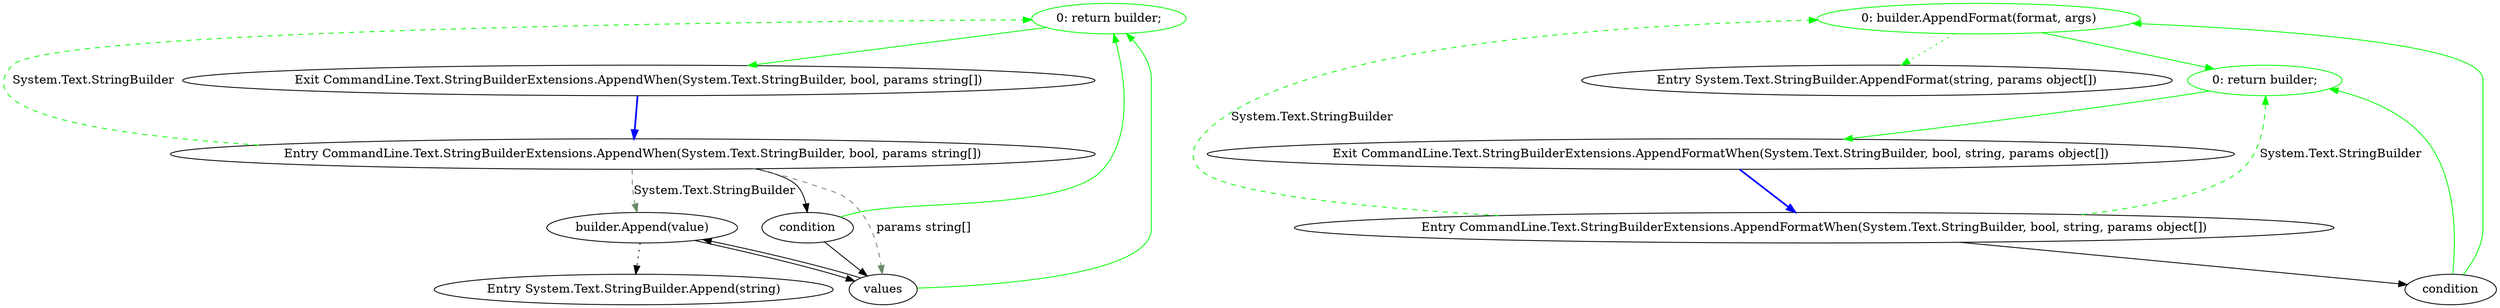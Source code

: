digraph  {
d4 [cluster="CommandLine.Text.StringBuilderExtensions.AppendWhen(System.Text.StringBuilder, bool, params string[])", color=green, community=0, label="0: return builder;", span="18-18"];
d0 [cluster="CommandLine.Text.StringBuilderExtensions.AppendWhen(System.Text.StringBuilder, bool, params string[])", label="Entry CommandLine.Text.StringBuilderExtensions.AppendWhen(System.Text.StringBuilder, bool, params string[])", span="9-9"];
d1 [cluster="CommandLine.Text.StringBuilderExtensions.AppendWhen(System.Text.StringBuilder, bool, params string[])", label=condition, span="11-11"];
d2 [cluster="CommandLine.Text.StringBuilderExtensions.AppendWhen(System.Text.StringBuilder, bool, params string[])", label=values, span="13-13"];
d5 [cluster="CommandLine.Text.StringBuilderExtensions.AppendWhen(System.Text.StringBuilder, bool, params string[])", label="Exit CommandLine.Text.StringBuilderExtensions.AppendWhen(System.Text.StringBuilder, bool, params string[])", span="9-9"];
d16 [cluster="CommandLine.Text.StringBuilderExtensions.AppendFormatWhen(System.Text.StringBuilder, bool, string, params object[])", color=green, community=0, label="0: builder.AppendFormat(format, args)", span="37-37"];
d14 [cluster="CommandLine.Text.StringBuilderExtensions.AppendFormatWhen(System.Text.StringBuilder, bool, string, params object[])", label="Entry CommandLine.Text.StringBuilderExtensions.AppendFormatWhen(System.Text.StringBuilder, bool, string, params object[])", span="33-33"];
d15 [cluster="CommandLine.Text.StringBuilderExtensions.AppendFormatWhen(System.Text.StringBuilder, bool, string, params object[])", label=condition, span="35-35"];
d17 [cluster="CommandLine.Text.StringBuilderExtensions.AppendFormatWhen(System.Text.StringBuilder, bool, string, params object[])", color=green, community=0, label="0: return builder;", span="39-39"];
d19 [cluster="System.Text.StringBuilder.AppendFormat(string, params object[])", label="Entry System.Text.StringBuilder.AppendFormat(string, params object[])", span="0-0"];
d18 [cluster="CommandLine.Text.StringBuilderExtensions.AppendFormatWhen(System.Text.StringBuilder, bool, string, params object[])", label="Exit CommandLine.Text.StringBuilderExtensions.AppendFormatWhen(System.Text.StringBuilder, bool, string, params object[])", span="33-33"];
d3 [cluster="CommandLine.Text.StringBuilderExtensions.AppendWhen(System.Text.StringBuilder, bool, params string[])", label="builder.Append(value)", span="15-15"];
d6 [cluster="System.Text.StringBuilder.Append(string)", label="Entry System.Text.StringBuilder.Append(string)", span="0-0"];
d4 -> d5  [color=green, key=0, style=solid];
d0 -> d4  [color=green, key=1, label="System.Text.StringBuilder", style=dashed];
d0 -> d1  [key=0, style=solid];
d0 -> d2  [color=darkseagreen4, key=1, label="params string[]", style=dashed];
d0 -> d3  [color=darkseagreen4, key=1, label="System.Text.StringBuilder", style=dashed];
d1 -> d4  [color=green, key=0, style=solid];
d1 -> d2  [key=0, style=solid];
d2 -> d4  [color=green, key=0, style=solid];
d2 -> d3  [key=0, style=solid];
d5 -> d0  [color=blue, key=0, style=bold];
d16 -> d17  [color=green, key=0, style=solid];
d16 -> d19  [color=green, key=2, style=dotted];
d14 -> d16  [color=green, key=1, label="System.Text.StringBuilder", style=dashed];
d14 -> d17  [color=green, key=1, label="System.Text.StringBuilder", style=dashed];
d14 -> d15  [key=0, style=solid];
d15 -> d16  [color=green, key=0, style=solid];
d15 -> d17  [color=green, key=0, style=solid];
d17 -> d18  [color=green, key=0, style=solid];
d18 -> d14  [color=blue, key=0, style=bold];
d3 -> d2  [key=0, style=solid];
d3 -> d6  [key=2, style=dotted];
}
